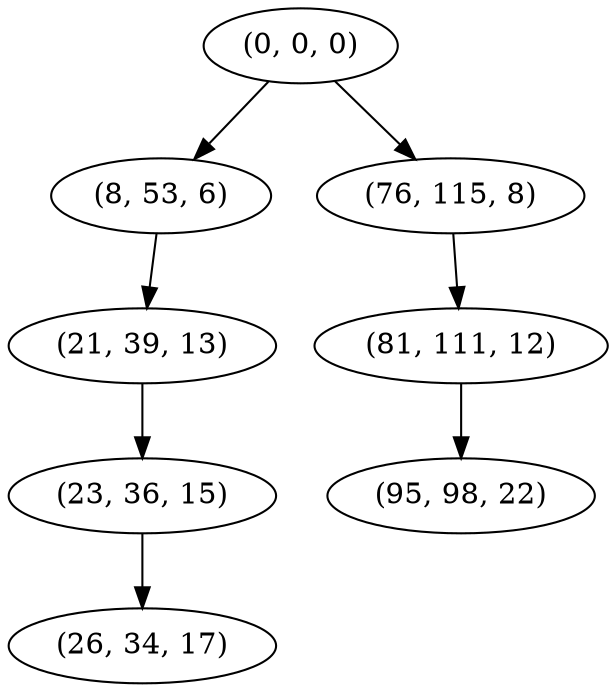 digraph tree {
    "(0, 0, 0)";
    "(8, 53, 6)";
    "(21, 39, 13)";
    "(23, 36, 15)";
    "(26, 34, 17)";
    "(76, 115, 8)";
    "(81, 111, 12)";
    "(95, 98, 22)";
    "(0, 0, 0)" -> "(8, 53, 6)";
    "(0, 0, 0)" -> "(76, 115, 8)";
    "(8, 53, 6)" -> "(21, 39, 13)";
    "(21, 39, 13)" -> "(23, 36, 15)";
    "(23, 36, 15)" -> "(26, 34, 17)";
    "(76, 115, 8)" -> "(81, 111, 12)";
    "(81, 111, 12)" -> "(95, 98, 22)";
}
